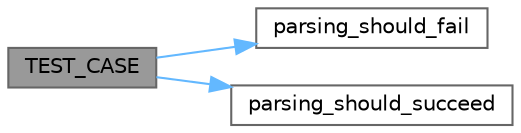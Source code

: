 digraph "TEST_CASE"
{
 // LATEX_PDF_SIZE
  bgcolor="transparent";
  edge [fontname=Helvetica,fontsize=10,labelfontname=Helvetica,labelfontsize=10];
  node [fontname=Helvetica,fontsize=10,shape=box,height=0.2,width=0.4];
  rankdir="LR";
  Node1 [id="Node000001",label="TEST_CASE",height=0.2,width=0.4,color="gray40", fillcolor="grey60", style="filled", fontcolor="black",tooltip=" "];
  Node1 -> Node2 [id="edge1_Node000001_Node000002",color="steelblue1",style="solid",tooltip=" "];
  Node2 [id="Node000002",label="parsing_should_fail",height=0.2,width=0.4,color="grey40", fillcolor="white", style="filled",URL="$parsing__key__value__pairs_8cpp.html#aca7c97a971e7b42f13dea931dafa1f76",tooltip=" "];
  Node1 -> Node3 [id="edge2_Node000001_Node000003",color="steelblue1",style="solid",tooltip=" "];
  Node3 [id="Node000003",label="parsing_should_succeed",height=0.2,width=0.4,color="grey40", fillcolor="white", style="filled",URL="$parsing__key__value__pairs_8cpp.html#a29fa7ce60791dcc7d9e3a3cb710dc64e",tooltip=" "];
}

